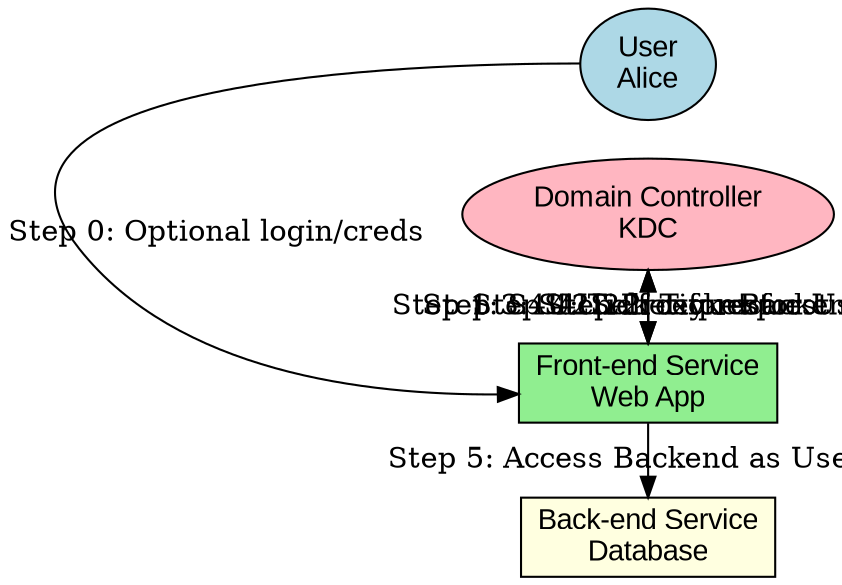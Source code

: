 digraph S4U_Timeline {
    rankdir=LR;
    node [shape=box, style=rounded, fontname="Arial"];

    User [shape=ellipse, label=<User<BR/>Alice>, style=filled, fillcolor=lightblue];
    Frontend [shape=box, label=<Front-end Service<BR/>Web App>, style=filled, fillcolor=lightgreen];
    Backend [shape=box, label=<Back-end Service<BR/>Database>, style=filled, fillcolor=lightyellow];
    KDC [shape=ellipse, label=<Domain Controller<BR/>KDC>, style=filled, fillcolor=lightpink];

    User -> Frontend [label="Step 0: Optional login/creds"];
    Frontend -> KDC [label="Step 1: S4U2Self request"];
    KDC -> Frontend [label="Step 2: Ticket for User"];
    Frontend -> KDC [label="Step 3: S4U2Proxy request"];
    KDC -> Frontend [label="Step 4: Ticket for Backend"];
    Frontend -> Backend [label="Step 5: Access Backend as User"];

    { rank=same; User; Frontend; Backend; KDC; }

    edge [fontsize=10, color=black];
}
